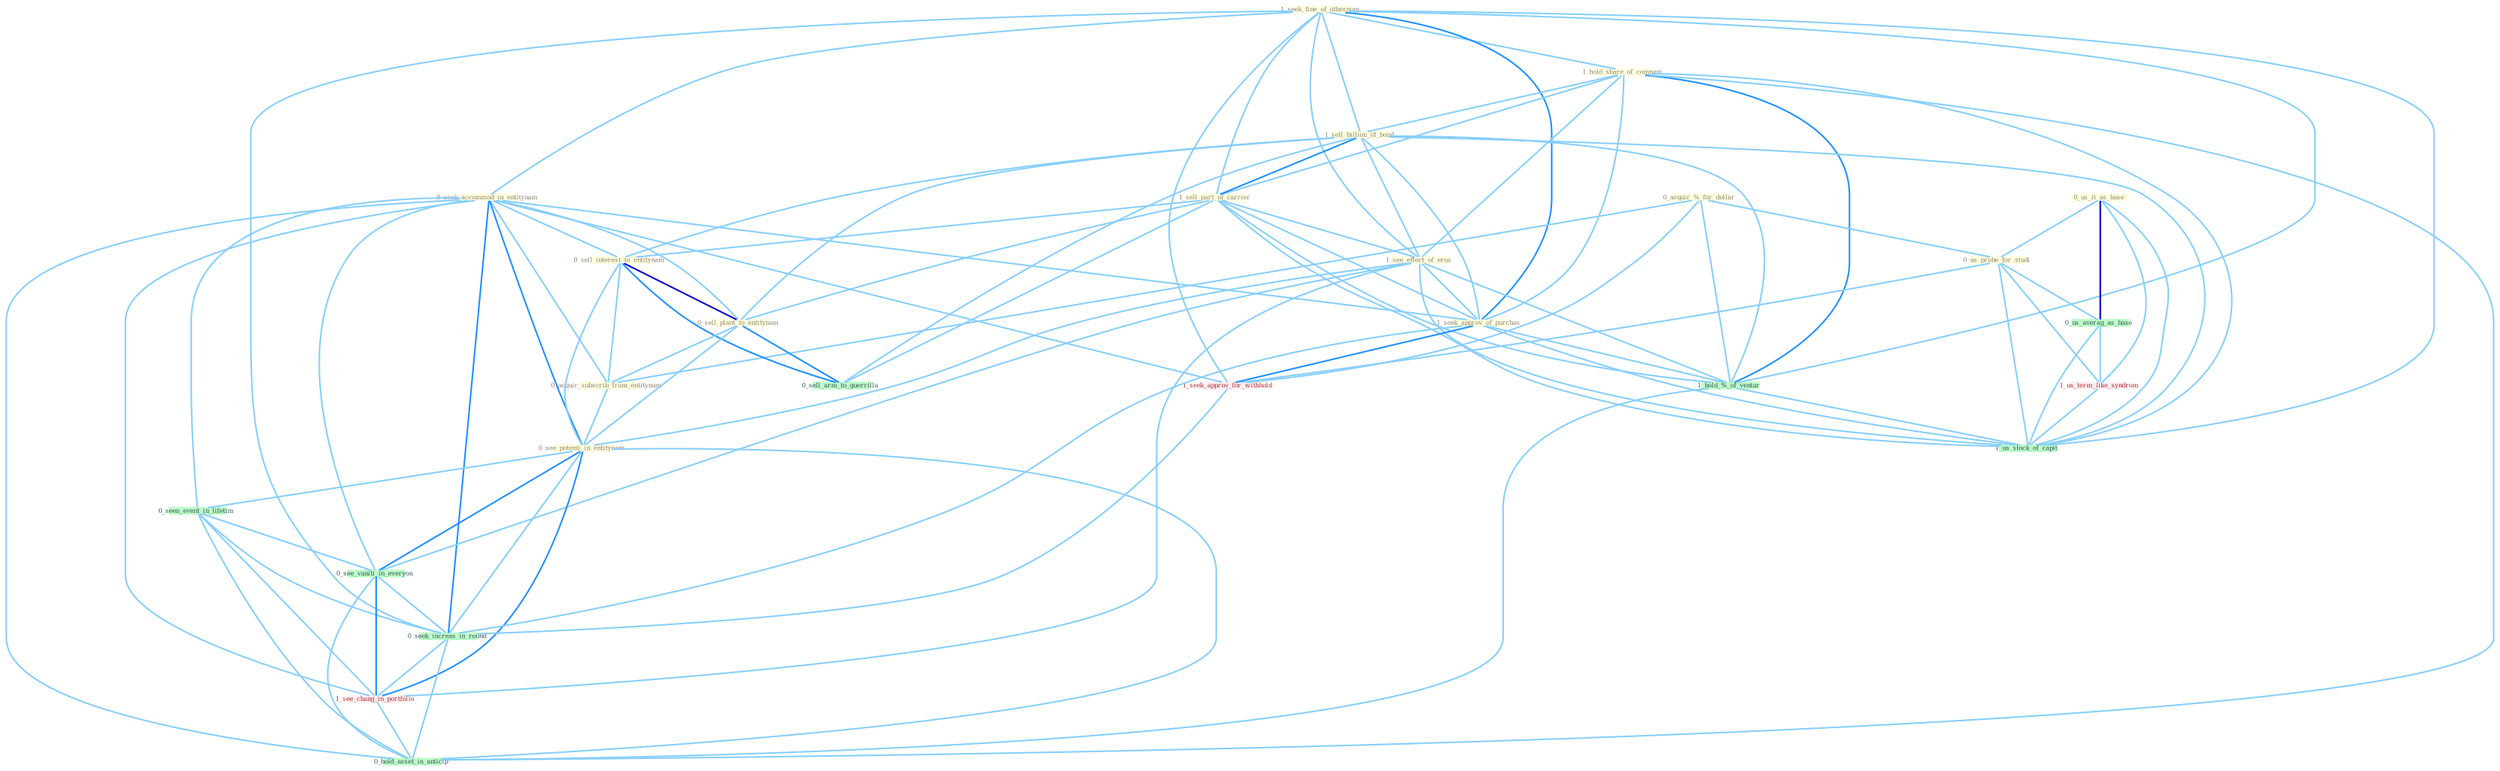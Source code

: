 Graph G{ 
    node
    [shape=polygon,style=filled,width=.5,height=.06,color="#BDFCC9",fixedsize=true,fontsize=4,
    fontcolor="#2f4f4f"];
    {node
    [color="#ffffe0", fontcolor="#8b7d6b"] "1_seek_fine_of_othernum " "0_seek_accommod_in_entitynam " "1_hold_share_of_compani " "0_us_it_as_base " "1_sell_billion_of_bond " "0_acquir_%_for_dollar " "1_sell_part_of_carrier " "0_sell_interest_to_entitynam " "0_sell_plant_to_entitynam " "0_us_probe_for_studi " "0_acquir_subscrib_from_entitynam " "1_see_effect_of_eros " "0_see_potenti_in_entitynam " "1_seek_approv_of_purchas "}
{node [color="#fff0f5", fontcolor="#b22222"] "1_us_term_like_syndrom " "1_seek_approv_for_withhold " "1_see_chang_in_portfolio "}
edge [color="#B0E2FF"];

	"1_seek_fine_of_othernum " -- "0_seek_accommod_in_entitynam " [w="1", color="#87cefa" ];
	"1_seek_fine_of_othernum " -- "1_hold_share_of_compani " [w="1", color="#87cefa" ];
	"1_seek_fine_of_othernum " -- "1_sell_billion_of_bond " [w="1", color="#87cefa" ];
	"1_seek_fine_of_othernum " -- "1_sell_part_of_carrier " [w="1", color="#87cefa" ];
	"1_seek_fine_of_othernum " -- "1_see_effect_of_eros " [w="1", color="#87cefa" ];
	"1_seek_fine_of_othernum " -- "1_seek_approv_of_purchas " [w="2", color="#1e90ff" , len=0.8];
	"1_seek_fine_of_othernum " -- "1_seek_approv_for_withhold " [w="1", color="#87cefa" ];
	"1_seek_fine_of_othernum " -- "1_hold_%_of_ventur " [w="1", color="#87cefa" ];
	"1_seek_fine_of_othernum " -- "0_seek_increas_in_round " [w="1", color="#87cefa" ];
	"1_seek_fine_of_othernum " -- "1_us_stock_of_capit " [w="1", color="#87cefa" ];
	"0_seek_accommod_in_entitynam " -- "0_sell_interest_to_entitynam " [w="1", color="#87cefa" ];
	"0_seek_accommod_in_entitynam " -- "0_sell_plant_to_entitynam " [w="1", color="#87cefa" ];
	"0_seek_accommod_in_entitynam " -- "0_acquir_subscrib_from_entitynam " [w="1", color="#87cefa" ];
	"0_seek_accommod_in_entitynam " -- "0_see_potenti_in_entitynam " [w="2", color="#1e90ff" , len=0.8];
	"0_seek_accommod_in_entitynam " -- "1_seek_approv_of_purchas " [w="1", color="#87cefa" ];
	"0_seek_accommod_in_entitynam " -- "0_seen_event_in_lifetim " [w="1", color="#87cefa" ];
	"0_seek_accommod_in_entitynam " -- "1_seek_approv_for_withhold " [w="1", color="#87cefa" ];
	"0_seek_accommod_in_entitynam " -- "0_see_vaniti_in_everyon " [w="1", color="#87cefa" ];
	"0_seek_accommod_in_entitynam " -- "0_seek_increas_in_round " [w="2", color="#1e90ff" , len=0.8];
	"0_seek_accommod_in_entitynam " -- "1_see_chang_in_portfolio " [w="1", color="#87cefa" ];
	"0_seek_accommod_in_entitynam " -- "0_hold_asset_in_anticip " [w="1", color="#87cefa" ];
	"1_hold_share_of_compani " -- "1_sell_billion_of_bond " [w="1", color="#87cefa" ];
	"1_hold_share_of_compani " -- "1_sell_part_of_carrier " [w="1", color="#87cefa" ];
	"1_hold_share_of_compani " -- "1_see_effect_of_eros " [w="1", color="#87cefa" ];
	"1_hold_share_of_compani " -- "1_seek_approv_of_purchas " [w="1", color="#87cefa" ];
	"1_hold_share_of_compani " -- "1_hold_%_of_ventur " [w="2", color="#1e90ff" , len=0.8];
	"1_hold_share_of_compani " -- "1_us_stock_of_capit " [w="1", color="#87cefa" ];
	"1_hold_share_of_compani " -- "0_hold_asset_in_anticip " [w="1", color="#87cefa" ];
	"0_us_it_as_base " -- "0_us_probe_for_studi " [w="1", color="#87cefa" ];
	"0_us_it_as_base " -- "0_us_averag_as_base " [w="3", color="#0000cd" , len=0.6];
	"0_us_it_as_base " -- "1_us_term_like_syndrom " [w="1", color="#87cefa" ];
	"0_us_it_as_base " -- "1_us_stock_of_capit " [w="1", color="#87cefa" ];
	"1_sell_billion_of_bond " -- "1_sell_part_of_carrier " [w="2", color="#1e90ff" , len=0.8];
	"1_sell_billion_of_bond " -- "0_sell_interest_to_entitynam " [w="1", color="#87cefa" ];
	"1_sell_billion_of_bond " -- "0_sell_plant_to_entitynam " [w="1", color="#87cefa" ];
	"1_sell_billion_of_bond " -- "1_see_effect_of_eros " [w="1", color="#87cefa" ];
	"1_sell_billion_of_bond " -- "1_seek_approv_of_purchas " [w="1", color="#87cefa" ];
	"1_sell_billion_of_bond " -- "1_hold_%_of_ventur " [w="1", color="#87cefa" ];
	"1_sell_billion_of_bond " -- "0_sell_arm_to_guerrilla " [w="1", color="#87cefa" ];
	"1_sell_billion_of_bond " -- "1_us_stock_of_capit " [w="1", color="#87cefa" ];
	"0_acquir_%_for_dollar " -- "0_us_probe_for_studi " [w="1", color="#87cefa" ];
	"0_acquir_%_for_dollar " -- "0_acquir_subscrib_from_entitynam " [w="1", color="#87cefa" ];
	"0_acquir_%_for_dollar " -- "1_seek_approv_for_withhold " [w="1", color="#87cefa" ];
	"0_acquir_%_for_dollar " -- "1_hold_%_of_ventur " [w="1", color="#87cefa" ];
	"1_sell_part_of_carrier " -- "0_sell_interest_to_entitynam " [w="1", color="#87cefa" ];
	"1_sell_part_of_carrier " -- "0_sell_plant_to_entitynam " [w="1", color="#87cefa" ];
	"1_sell_part_of_carrier " -- "1_see_effect_of_eros " [w="1", color="#87cefa" ];
	"1_sell_part_of_carrier " -- "1_seek_approv_of_purchas " [w="1", color="#87cefa" ];
	"1_sell_part_of_carrier " -- "1_hold_%_of_ventur " [w="1", color="#87cefa" ];
	"1_sell_part_of_carrier " -- "0_sell_arm_to_guerrilla " [w="1", color="#87cefa" ];
	"1_sell_part_of_carrier " -- "1_us_stock_of_capit " [w="1", color="#87cefa" ];
	"0_sell_interest_to_entitynam " -- "0_sell_plant_to_entitynam " [w="3", color="#0000cd" , len=0.6];
	"0_sell_interest_to_entitynam " -- "0_acquir_subscrib_from_entitynam " [w="1", color="#87cefa" ];
	"0_sell_interest_to_entitynam " -- "0_see_potenti_in_entitynam " [w="1", color="#87cefa" ];
	"0_sell_interest_to_entitynam " -- "0_sell_arm_to_guerrilla " [w="2", color="#1e90ff" , len=0.8];
	"0_sell_plant_to_entitynam " -- "0_acquir_subscrib_from_entitynam " [w="1", color="#87cefa" ];
	"0_sell_plant_to_entitynam " -- "0_see_potenti_in_entitynam " [w="1", color="#87cefa" ];
	"0_sell_plant_to_entitynam " -- "0_sell_arm_to_guerrilla " [w="2", color="#1e90ff" , len=0.8];
	"0_us_probe_for_studi " -- "0_us_averag_as_base " [w="1", color="#87cefa" ];
	"0_us_probe_for_studi " -- "1_us_term_like_syndrom " [w="1", color="#87cefa" ];
	"0_us_probe_for_studi " -- "1_seek_approv_for_withhold " [w="1", color="#87cefa" ];
	"0_us_probe_for_studi " -- "1_us_stock_of_capit " [w="1", color="#87cefa" ];
	"0_acquir_subscrib_from_entitynam " -- "0_see_potenti_in_entitynam " [w="1", color="#87cefa" ];
	"1_see_effect_of_eros " -- "0_see_potenti_in_entitynam " [w="1", color="#87cefa" ];
	"1_see_effect_of_eros " -- "1_seek_approv_of_purchas " [w="1", color="#87cefa" ];
	"1_see_effect_of_eros " -- "1_hold_%_of_ventur " [w="1", color="#87cefa" ];
	"1_see_effect_of_eros " -- "0_see_vaniti_in_everyon " [w="1", color="#87cefa" ];
	"1_see_effect_of_eros " -- "1_us_stock_of_capit " [w="1", color="#87cefa" ];
	"1_see_effect_of_eros " -- "1_see_chang_in_portfolio " [w="1", color="#87cefa" ];
	"0_see_potenti_in_entitynam " -- "0_seen_event_in_lifetim " [w="1", color="#87cefa" ];
	"0_see_potenti_in_entitynam " -- "0_see_vaniti_in_everyon " [w="2", color="#1e90ff" , len=0.8];
	"0_see_potenti_in_entitynam " -- "0_seek_increas_in_round " [w="1", color="#87cefa" ];
	"0_see_potenti_in_entitynam " -- "1_see_chang_in_portfolio " [w="2", color="#1e90ff" , len=0.8];
	"0_see_potenti_in_entitynam " -- "0_hold_asset_in_anticip " [w="1", color="#87cefa" ];
	"1_seek_approv_of_purchas " -- "1_seek_approv_for_withhold " [w="2", color="#1e90ff" , len=0.8];
	"1_seek_approv_of_purchas " -- "1_hold_%_of_ventur " [w="1", color="#87cefa" ];
	"1_seek_approv_of_purchas " -- "0_seek_increas_in_round " [w="1", color="#87cefa" ];
	"1_seek_approv_of_purchas " -- "1_us_stock_of_capit " [w="1", color="#87cefa" ];
	"0_seen_event_in_lifetim " -- "0_see_vaniti_in_everyon " [w="1", color="#87cefa" ];
	"0_seen_event_in_lifetim " -- "0_seek_increas_in_round " [w="1", color="#87cefa" ];
	"0_seen_event_in_lifetim " -- "1_see_chang_in_portfolio " [w="1", color="#87cefa" ];
	"0_seen_event_in_lifetim " -- "0_hold_asset_in_anticip " [w="1", color="#87cefa" ];
	"0_us_averag_as_base " -- "1_us_term_like_syndrom " [w="1", color="#87cefa" ];
	"0_us_averag_as_base " -- "1_us_stock_of_capit " [w="1", color="#87cefa" ];
	"1_us_term_like_syndrom " -- "1_us_stock_of_capit " [w="1", color="#87cefa" ];
	"1_seek_approv_for_withhold " -- "0_seek_increas_in_round " [w="1", color="#87cefa" ];
	"1_hold_%_of_ventur " -- "1_us_stock_of_capit " [w="1", color="#87cefa" ];
	"1_hold_%_of_ventur " -- "0_hold_asset_in_anticip " [w="1", color="#87cefa" ];
	"0_see_vaniti_in_everyon " -- "0_seek_increas_in_round " [w="1", color="#87cefa" ];
	"0_see_vaniti_in_everyon " -- "1_see_chang_in_portfolio " [w="2", color="#1e90ff" , len=0.8];
	"0_see_vaniti_in_everyon " -- "0_hold_asset_in_anticip " [w="1", color="#87cefa" ];
	"0_seek_increas_in_round " -- "1_see_chang_in_portfolio " [w="1", color="#87cefa" ];
	"0_seek_increas_in_round " -- "0_hold_asset_in_anticip " [w="1", color="#87cefa" ];
	"1_see_chang_in_portfolio " -- "0_hold_asset_in_anticip " [w="1", color="#87cefa" ];
}